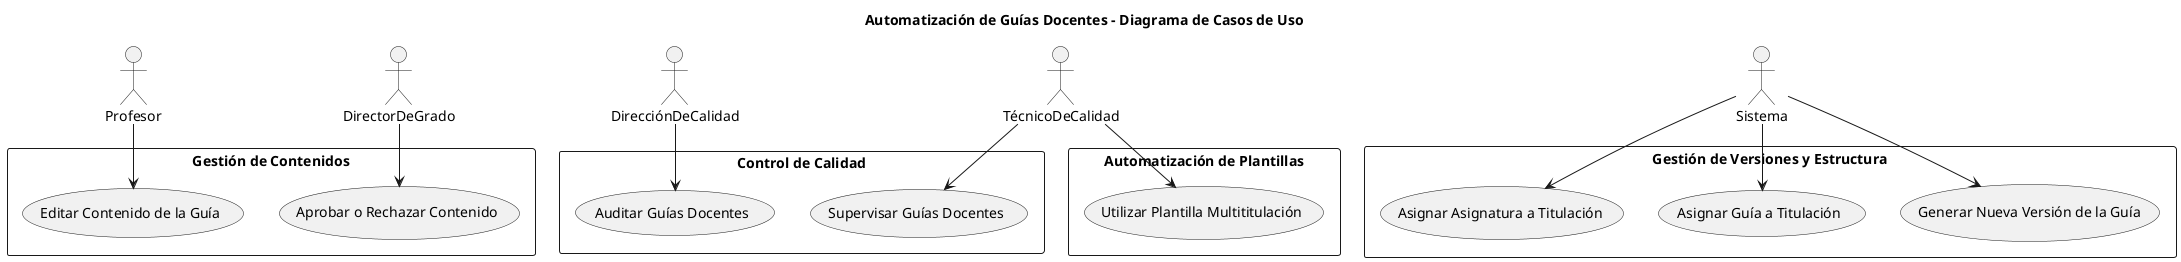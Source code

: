 @startuml CasosDeUsoEncapsulados

title Automatización de Guías Docentes - Diagrama de Casos de Uso

actor Profesor
actor DirectorDeGrado
actor TécnicoDeCalidad
actor DirecciónDeCalidad
actor Sistema

rectangle "Gestión de Contenidos" {
    usecase "Editar Contenido de la Guía" as UC1
    usecase "Aprobar o Rechazar Contenido" as UC2
}

rectangle "Control de Calidad" {
    usecase "Supervisar Guías Docentes" as UC3
    usecase "Auditar Guías Docentes" as UC4
}

rectangle "Automatización de Plantillas" {
    usecase "Utilizar Plantilla Multititulación" as UC5
}

rectangle "Gestión de Versiones y Estructura" {
    usecase "Generar Nueva Versión de la Guía" as UC6
    usecase "Asignar Guía a Titulación" as UC7
    usecase "Asignar Asignatura a Titulación" as UC8
}

Profesor --> UC1
DirectorDeGrado --> UC2
TécnicoDeCalidad --> UC3
DirecciónDeCalidad --> UC4
TécnicoDeCalidad --> UC5
Sistema --> UC6
Sistema --> UC7
Sistema --> UC8

@enduml


